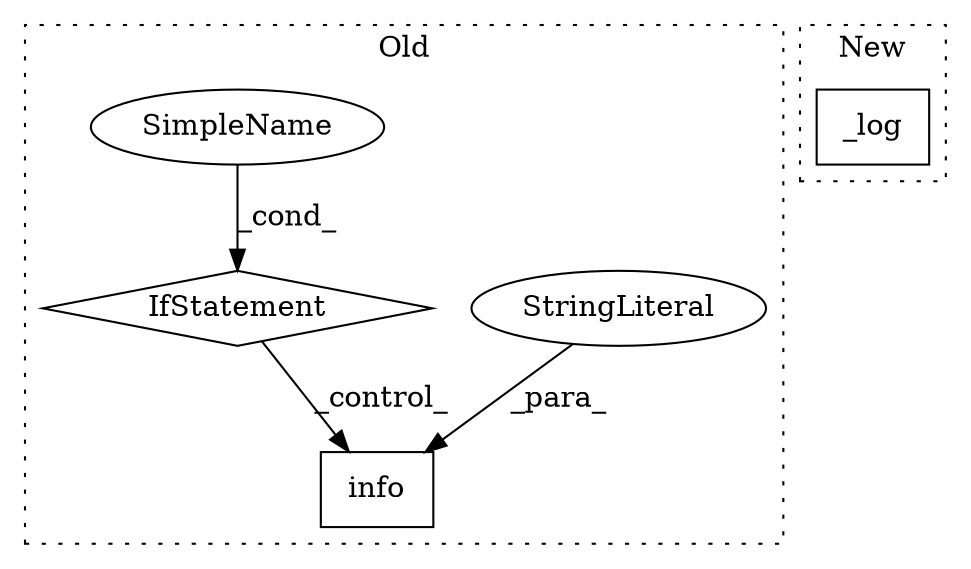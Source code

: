 digraph G {
subgraph cluster0 {
1 [label="info" a="32" s="514,548" l="5,1" shape="box"];
3 [label="StringLiteral" a="45" s="519" l="25" shape="ellipse"];
4 [label="IfStatement" a="25" s="480,496" l="4,2" shape="diamond"];
5 [label="SimpleName" a="42" s="484" l="12" shape="ellipse"];
label = "Old";
style="dotted";
}
subgraph cluster1 {
2 [label="_log" a="32" s="874,883" l="5,1" shape="box"];
label = "New";
style="dotted";
}
3 -> 1 [label="_para_"];
4 -> 1 [label="_control_"];
5 -> 4 [label="_cond_"];
}